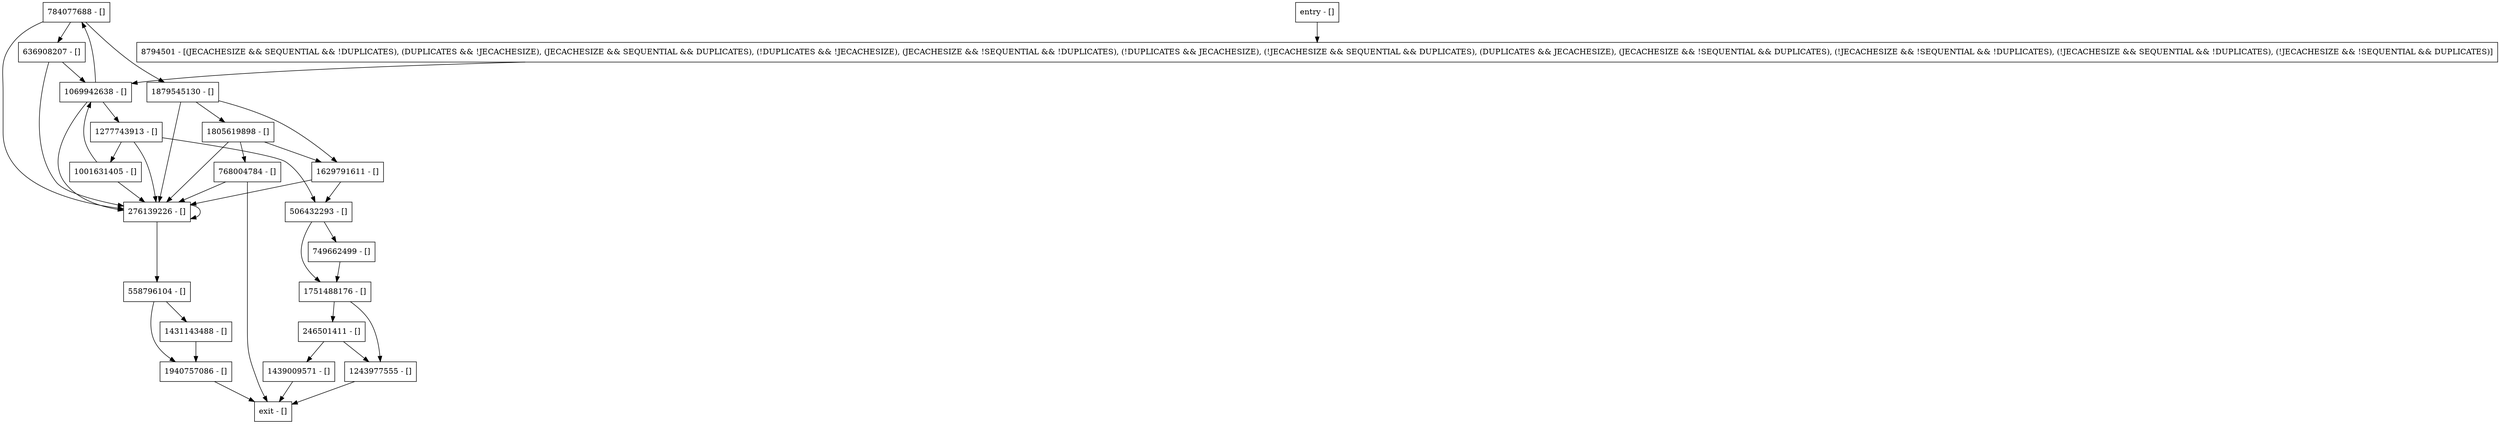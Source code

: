 digraph findBinForInsert {
node [shape=record];
506432293 [label="506432293 - []"];
1629791611 [label="1629791611 - []"];
1751488176 [label="1751488176 - []"];
1439009571 [label="1439009571 - []"];
558796104 [label="558796104 - []"];
276139226 [label="276139226 - []"];
246501411 [label="246501411 - []"];
1940757086 [label="1940757086 - []"];
768004784 [label="768004784 - []"];
8794501 [label="8794501 - [(JECACHESIZE && SEQUENTIAL && !DUPLICATES), (DUPLICATES && !JECACHESIZE), (JECACHESIZE && SEQUENTIAL && DUPLICATES), (!DUPLICATES && !JECACHESIZE), (JECACHESIZE && !SEQUENTIAL && !DUPLICATES), (!DUPLICATES && JECACHESIZE), (!JECACHESIZE && SEQUENTIAL && DUPLICATES), (DUPLICATES && JECACHESIZE), (JECACHESIZE && !SEQUENTIAL && DUPLICATES), (!JECACHESIZE && !SEQUENTIAL && !DUPLICATES), (!JECACHESIZE && SEQUENTIAL && !DUPLICATES), (!JECACHESIZE && !SEQUENTIAL && DUPLICATES)]"];
636908207 [label="636908207 - []"];
1879545130 [label="1879545130 - []"];
1243977555 [label="1243977555 - []"];
entry [label="entry - []"];
exit [label="exit - []"];
1431143488 [label="1431143488 - []"];
749662499 [label="749662499 - []"];
1277743913 [label="1277743913 - []"];
1069942638 [label="1069942638 - []"];
1805619898 [label="1805619898 - []"];
784077688 [label="784077688 - []"];
1001631405 [label="1001631405 - []"];
entry;
exit;
506432293 -> 1751488176;
506432293 -> 749662499;
1629791611 -> 506432293;
1629791611 -> 276139226;
1751488176 -> 1243977555;
1751488176 -> 246501411;
1439009571 -> exit;
558796104 -> 1431143488;
558796104 -> 1940757086;
276139226 -> 558796104;
276139226 -> 276139226;
246501411 -> 1243977555;
246501411 -> 1439009571;
1940757086 -> exit;
768004784 -> exit;
768004784 -> 276139226;
8794501 -> 1069942638;
636908207 -> 276139226;
636908207 -> 1069942638;
1879545130 -> 1629791611;
1879545130 -> 276139226;
1879545130 -> 1805619898;
1243977555 -> exit;
entry -> 8794501;
1431143488 -> 1940757086;
749662499 -> 1751488176;
1277743913 -> 506432293;
1277743913 -> 276139226;
1277743913 -> 1001631405;
1069942638 -> 1277743913;
1069942638 -> 276139226;
1069942638 -> 784077688;
1805619898 -> 1629791611;
1805619898 -> 276139226;
1805619898 -> 768004784;
784077688 -> 1879545130;
784077688 -> 276139226;
784077688 -> 636908207;
1001631405 -> 276139226;
1001631405 -> 1069942638;
}
